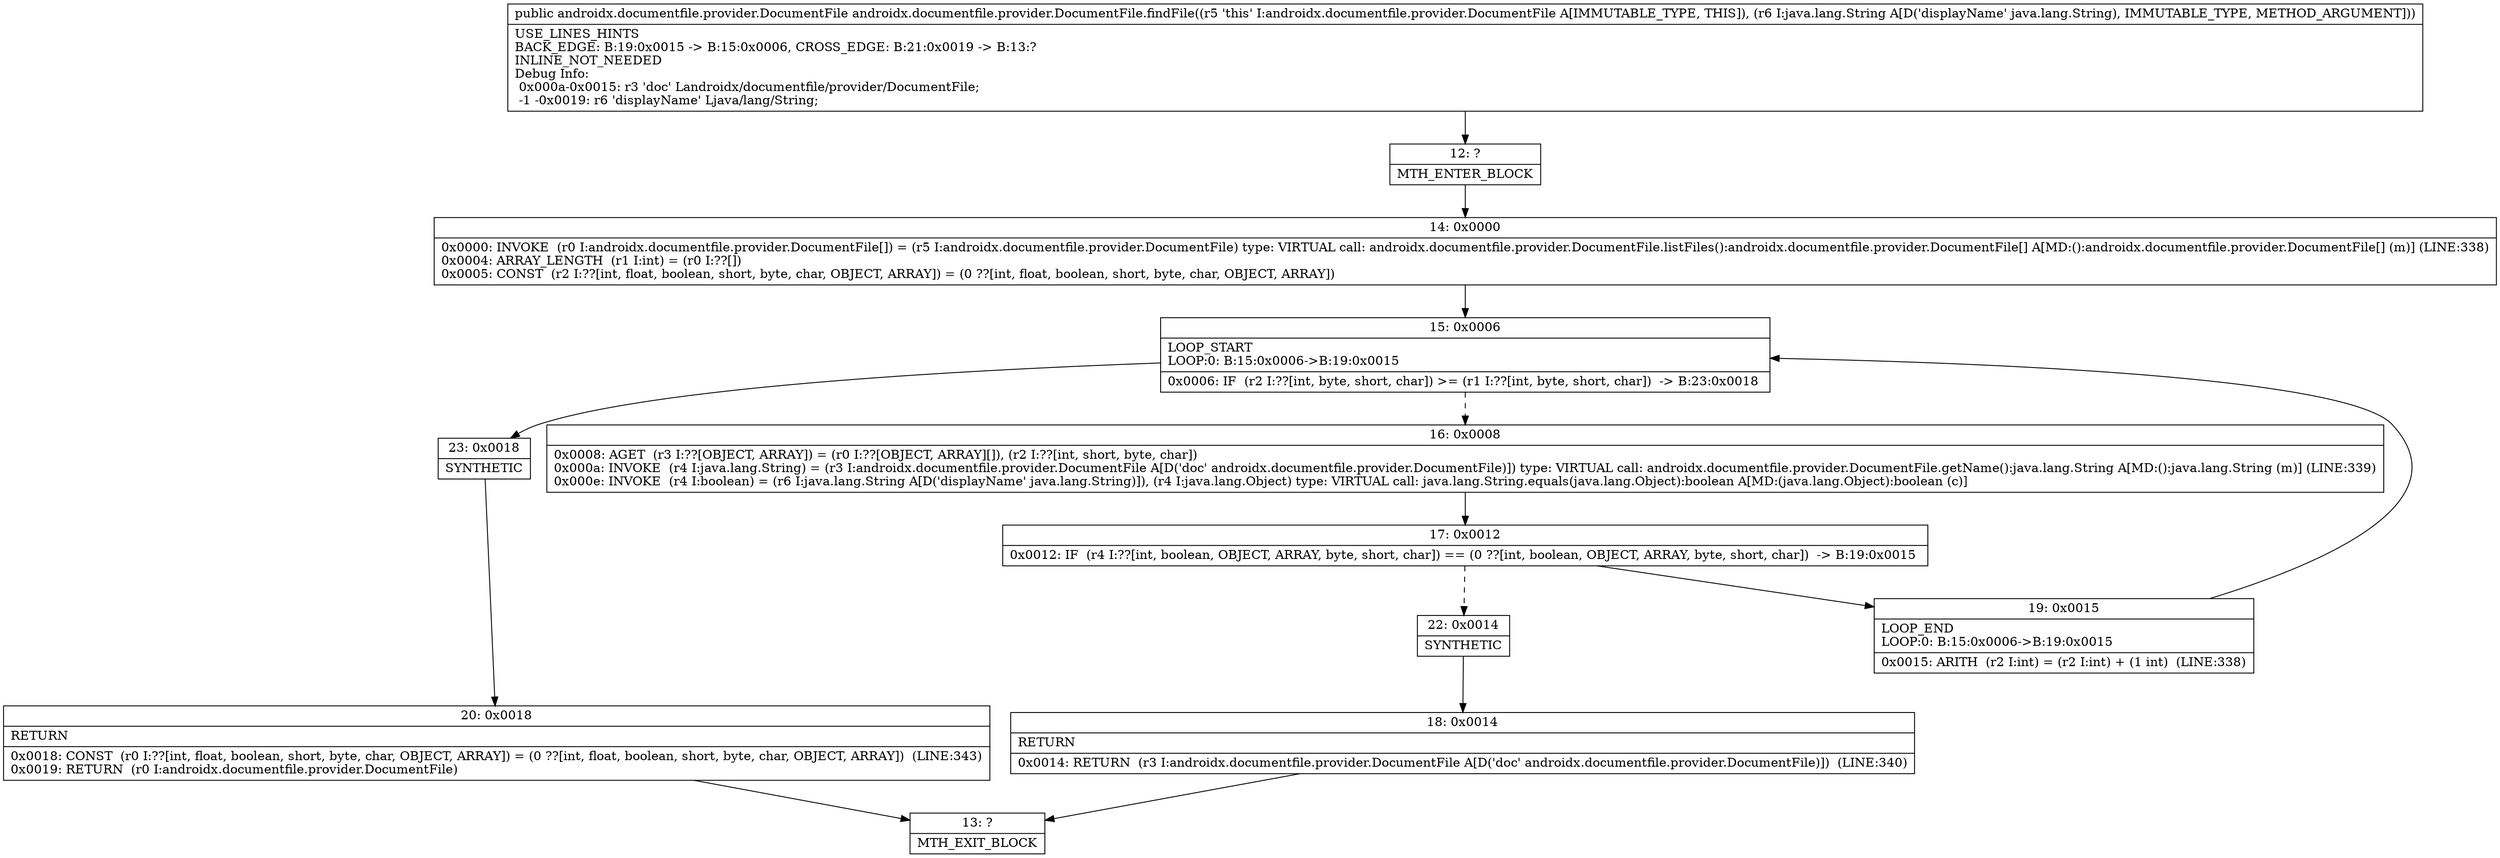 digraph "CFG forandroidx.documentfile.provider.DocumentFile.findFile(Ljava\/lang\/String;)Landroidx\/documentfile\/provider\/DocumentFile;" {
Node_12 [shape=record,label="{12\:\ ?|MTH_ENTER_BLOCK\l}"];
Node_14 [shape=record,label="{14\:\ 0x0000|0x0000: INVOKE  (r0 I:androidx.documentfile.provider.DocumentFile[]) = (r5 I:androidx.documentfile.provider.DocumentFile) type: VIRTUAL call: androidx.documentfile.provider.DocumentFile.listFiles():androidx.documentfile.provider.DocumentFile[] A[MD:():androidx.documentfile.provider.DocumentFile[] (m)] (LINE:338)\l0x0004: ARRAY_LENGTH  (r1 I:int) = (r0 I:??[]) \l0x0005: CONST  (r2 I:??[int, float, boolean, short, byte, char, OBJECT, ARRAY]) = (0 ??[int, float, boolean, short, byte, char, OBJECT, ARRAY]) \l}"];
Node_15 [shape=record,label="{15\:\ 0x0006|LOOP_START\lLOOP:0: B:15:0x0006\-\>B:19:0x0015\l|0x0006: IF  (r2 I:??[int, byte, short, char]) \>= (r1 I:??[int, byte, short, char])  \-\> B:23:0x0018 \l}"];
Node_16 [shape=record,label="{16\:\ 0x0008|0x0008: AGET  (r3 I:??[OBJECT, ARRAY]) = (r0 I:??[OBJECT, ARRAY][]), (r2 I:??[int, short, byte, char]) \l0x000a: INVOKE  (r4 I:java.lang.String) = (r3 I:androidx.documentfile.provider.DocumentFile A[D('doc' androidx.documentfile.provider.DocumentFile)]) type: VIRTUAL call: androidx.documentfile.provider.DocumentFile.getName():java.lang.String A[MD:():java.lang.String (m)] (LINE:339)\l0x000e: INVOKE  (r4 I:boolean) = (r6 I:java.lang.String A[D('displayName' java.lang.String)]), (r4 I:java.lang.Object) type: VIRTUAL call: java.lang.String.equals(java.lang.Object):boolean A[MD:(java.lang.Object):boolean (c)]\l}"];
Node_17 [shape=record,label="{17\:\ 0x0012|0x0012: IF  (r4 I:??[int, boolean, OBJECT, ARRAY, byte, short, char]) == (0 ??[int, boolean, OBJECT, ARRAY, byte, short, char])  \-\> B:19:0x0015 \l}"];
Node_19 [shape=record,label="{19\:\ 0x0015|LOOP_END\lLOOP:0: B:15:0x0006\-\>B:19:0x0015\l|0x0015: ARITH  (r2 I:int) = (r2 I:int) + (1 int)  (LINE:338)\l}"];
Node_22 [shape=record,label="{22\:\ 0x0014|SYNTHETIC\l}"];
Node_18 [shape=record,label="{18\:\ 0x0014|RETURN\l|0x0014: RETURN  (r3 I:androidx.documentfile.provider.DocumentFile A[D('doc' androidx.documentfile.provider.DocumentFile)])  (LINE:340)\l}"];
Node_13 [shape=record,label="{13\:\ ?|MTH_EXIT_BLOCK\l}"];
Node_23 [shape=record,label="{23\:\ 0x0018|SYNTHETIC\l}"];
Node_20 [shape=record,label="{20\:\ 0x0018|RETURN\l|0x0018: CONST  (r0 I:??[int, float, boolean, short, byte, char, OBJECT, ARRAY]) = (0 ??[int, float, boolean, short, byte, char, OBJECT, ARRAY])  (LINE:343)\l0x0019: RETURN  (r0 I:androidx.documentfile.provider.DocumentFile) \l}"];
MethodNode[shape=record,label="{public androidx.documentfile.provider.DocumentFile androidx.documentfile.provider.DocumentFile.findFile((r5 'this' I:androidx.documentfile.provider.DocumentFile A[IMMUTABLE_TYPE, THIS]), (r6 I:java.lang.String A[D('displayName' java.lang.String), IMMUTABLE_TYPE, METHOD_ARGUMENT]))  | USE_LINES_HINTS\lBACK_EDGE: B:19:0x0015 \-\> B:15:0x0006, CROSS_EDGE: B:21:0x0019 \-\> B:13:?\lINLINE_NOT_NEEDED\lDebug Info:\l  0x000a\-0x0015: r3 'doc' Landroidx\/documentfile\/provider\/DocumentFile;\l  \-1 \-0x0019: r6 'displayName' Ljava\/lang\/String;\l}"];
MethodNode -> Node_12;Node_12 -> Node_14;
Node_14 -> Node_15;
Node_15 -> Node_16[style=dashed];
Node_15 -> Node_23;
Node_16 -> Node_17;
Node_17 -> Node_19;
Node_17 -> Node_22[style=dashed];
Node_19 -> Node_15;
Node_22 -> Node_18;
Node_18 -> Node_13;
Node_23 -> Node_20;
Node_20 -> Node_13;
}

